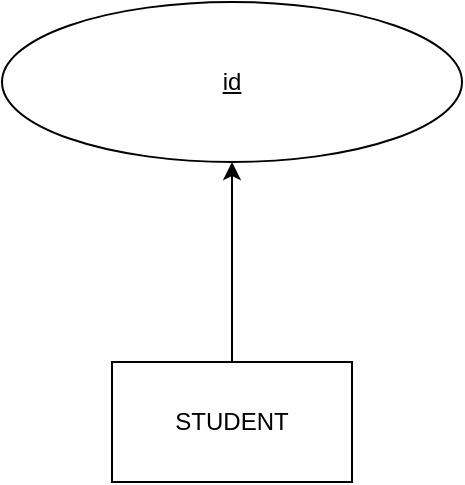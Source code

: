 <mxfile version="26.0.16">
  <diagram id="R2lEEEUBdFMjLlhIrx00" name="Page-1">
    <mxGraphModel dx="1108" dy="713" grid="1" gridSize="10" guides="1" tooltips="1" connect="1" arrows="1" fold="1" page="1" pageScale="1" pageWidth="850" pageHeight="1100" math="0" shadow="0" extFonts="Permanent Marker^https://fonts.googleapis.com/css?family=Permanent+Marker">
      <root>
        <mxCell id="0" />
        <mxCell id="1" parent="0" />
        <mxCell id="qpyh8YjJifwOgyZbrLNk-3" value="" style="edgeStyle=orthogonalEdgeStyle;rounded=0;orthogonalLoop=1;jettySize=auto;html=1;" edge="1" parent="1" source="qpyh8YjJifwOgyZbrLNk-1" target="qpyh8YjJifwOgyZbrLNk-2">
          <mxGeometry relative="1" as="geometry" />
        </mxCell>
        <mxCell id="qpyh8YjJifwOgyZbrLNk-1" value="STUDENT" style="rounded=0;whiteSpace=wrap;html=1;" vertex="1" parent="1">
          <mxGeometry x="410" y="290" width="120" height="60" as="geometry" />
        </mxCell>
        <mxCell id="qpyh8YjJifwOgyZbrLNk-2" value="&lt;u&gt;id&lt;/u&gt;" style="ellipse;whiteSpace=wrap;html=1;rounded=0;" vertex="1" parent="1">
          <mxGeometry x="355" y="110" width="230" height="80" as="geometry" />
        </mxCell>
      </root>
    </mxGraphModel>
  </diagram>
</mxfile>
